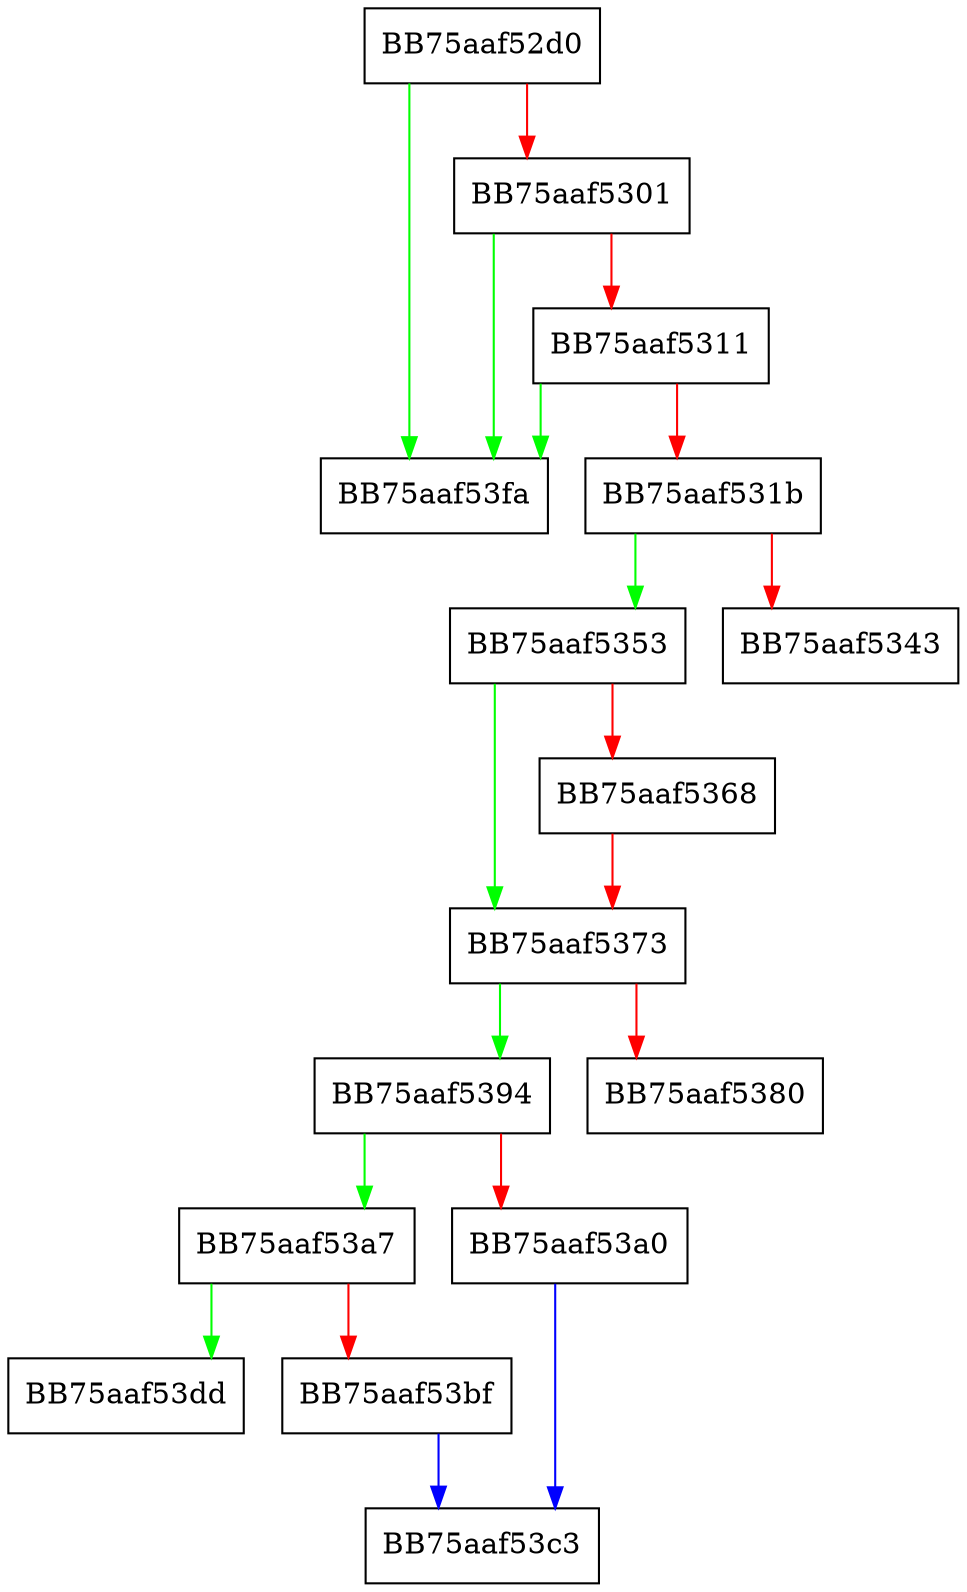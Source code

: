 digraph mp_lua_api_AddDeferredBMAction {
  node [shape="box"];
  graph [splines=ortho];
  BB75aaf52d0 -> BB75aaf53fa [color="green"];
  BB75aaf52d0 -> BB75aaf5301 [color="red"];
  BB75aaf5301 -> BB75aaf53fa [color="green"];
  BB75aaf5301 -> BB75aaf5311 [color="red"];
  BB75aaf5311 -> BB75aaf53fa [color="green"];
  BB75aaf5311 -> BB75aaf531b [color="red"];
  BB75aaf531b -> BB75aaf5353 [color="green"];
  BB75aaf531b -> BB75aaf5343 [color="red"];
  BB75aaf5353 -> BB75aaf5373 [color="green"];
  BB75aaf5353 -> BB75aaf5368 [color="red"];
  BB75aaf5368 -> BB75aaf5373 [color="red"];
  BB75aaf5373 -> BB75aaf5394 [color="green"];
  BB75aaf5373 -> BB75aaf5380 [color="red"];
  BB75aaf5394 -> BB75aaf53a7 [color="green"];
  BB75aaf5394 -> BB75aaf53a0 [color="red"];
  BB75aaf53a0 -> BB75aaf53c3 [color="blue"];
  BB75aaf53a7 -> BB75aaf53dd [color="green"];
  BB75aaf53a7 -> BB75aaf53bf [color="red"];
  BB75aaf53bf -> BB75aaf53c3 [color="blue"];
}